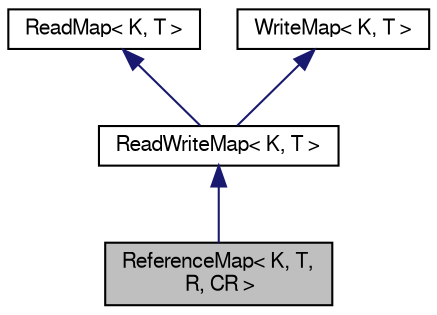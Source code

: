 digraph "ReferenceMap&lt; K, T, R, CR &gt;"
{
 // LATEX_PDF_SIZE
  edge [fontname="FreeSans",fontsize="10",labelfontname="FreeSans",labelfontsize="10"];
  node [fontname="FreeSans",fontsize="10",shape=record];
  Node0 [label="ReferenceMap\< K, T,\l R, CR \>",height=0.2,width=0.4,color="black", fillcolor="grey75", style="filled", fontcolor="black",tooltip="Dereferable map concept."];
  Node1 -> Node0 [dir="back",color="midnightblue",fontsize="10",style="solid",fontname="FreeSans"];
  Node1 [label="ReadWriteMap\< K, T \>",height=0.2,width=0.4,color="black", fillcolor="white", style="filled",URL="$a05293.html",tooltip="Read/writable map concept."];
  Node2 -> Node1 [dir="back",color="midnightblue",fontsize="10",style="solid",fontname="FreeSans"];
  Node2 [label="ReadMap\< K, T \>",height=0.2,width=0.4,color="black", fillcolor="white", style="filled",URL="$a05277.html",tooltip="Readable map concept."];
  Node3 -> Node1 [dir="back",color="midnightblue",fontsize="10",style="solid",fontname="FreeSans"];
  Node3 [label="WriteMap\< K, T \>",height=0.2,width=0.4,color="black", fillcolor="white", style="filled",URL="$a05285.html",tooltip="Writable map concept."];
}

